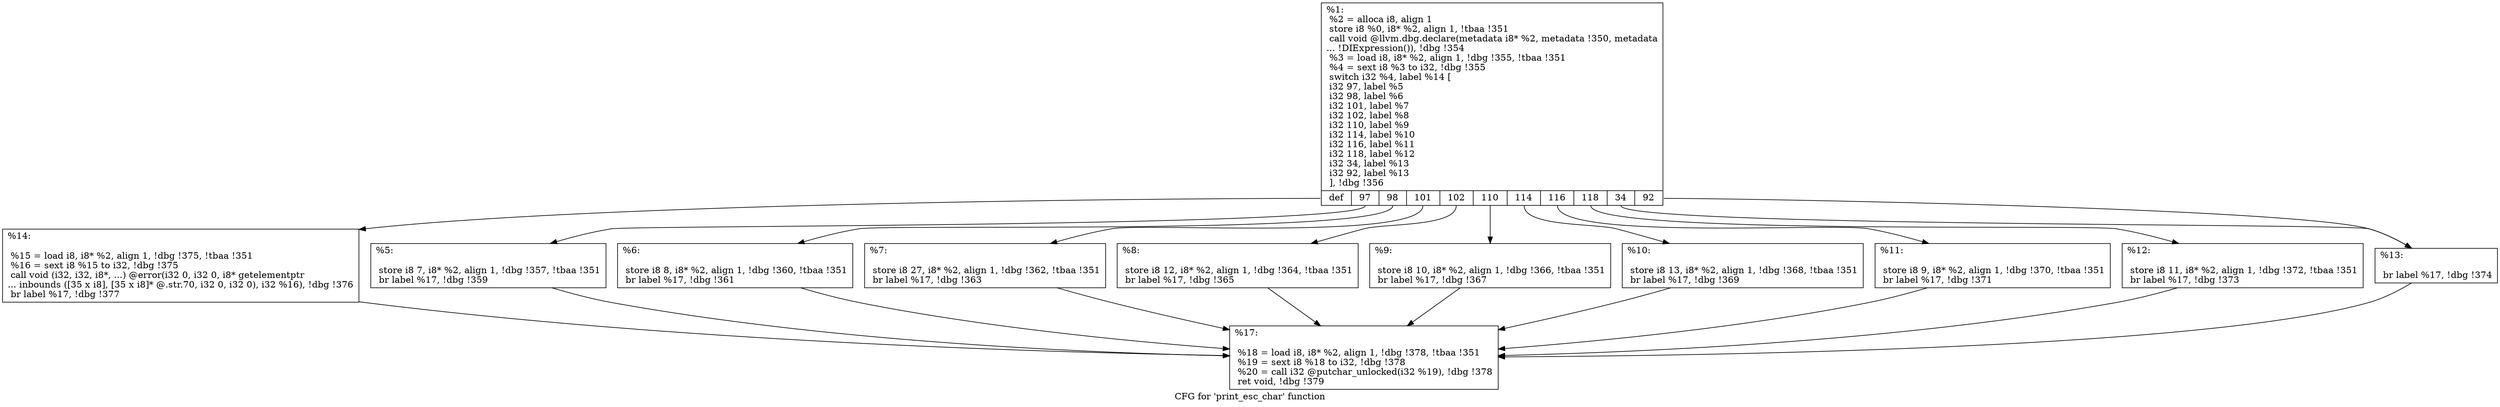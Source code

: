 digraph "CFG for 'print_esc_char' function" {
	label="CFG for 'print_esc_char' function";

	Node0x12e4790 [shape=record,label="{%1:\l  %2 = alloca i8, align 1\l  store i8 %0, i8* %2, align 1, !tbaa !351\l  call void @llvm.dbg.declare(metadata i8* %2, metadata !350, metadata\l... !DIExpression()), !dbg !354\l  %3 = load i8, i8* %2, align 1, !dbg !355, !tbaa !351\l  %4 = sext i8 %3 to i32, !dbg !355\l  switch i32 %4, label %14 [\l    i32 97, label %5\l    i32 98, label %6\l    i32 101, label %7\l    i32 102, label %8\l    i32 110, label %9\l    i32 114, label %10\l    i32 116, label %11\l    i32 118, label %12\l    i32 34, label %13\l    i32 92, label %13\l  ], !dbg !356\l|{<s0>def|<s1>97|<s2>98|<s3>101|<s4>102|<s5>110|<s6>114|<s7>116|<s8>118|<s9>34|<s10>92}}"];
	Node0x12e4790:s0 -> Node0x12e5110;
	Node0x12e4790:s1 -> Node0x12e4e40;
	Node0x12e4790:s2 -> Node0x12e4e90;
	Node0x12e4790:s3 -> Node0x12e4ee0;
	Node0x12e4790:s4 -> Node0x12e4f30;
	Node0x12e4790:s5 -> Node0x12e4f80;
	Node0x12e4790:s6 -> Node0x12e4fd0;
	Node0x12e4790:s7 -> Node0x12e5020;
	Node0x12e4790:s8 -> Node0x12e5070;
	Node0x12e4790:s9 -> Node0x12e50c0;
	Node0x12e4790:s10 -> Node0x12e50c0;
	Node0x12e4e40 [shape=record,label="{%5:\l\l  store i8 7, i8* %2, align 1, !dbg !357, !tbaa !351\l  br label %17, !dbg !359\l}"];
	Node0x12e4e40 -> Node0x12e5160;
	Node0x12e4e90 [shape=record,label="{%6:\l\l  store i8 8, i8* %2, align 1, !dbg !360, !tbaa !351\l  br label %17, !dbg !361\l}"];
	Node0x12e4e90 -> Node0x12e5160;
	Node0x12e4ee0 [shape=record,label="{%7:\l\l  store i8 27, i8* %2, align 1, !dbg !362, !tbaa !351\l  br label %17, !dbg !363\l}"];
	Node0x12e4ee0 -> Node0x12e5160;
	Node0x12e4f30 [shape=record,label="{%8:\l\l  store i8 12, i8* %2, align 1, !dbg !364, !tbaa !351\l  br label %17, !dbg !365\l}"];
	Node0x12e4f30 -> Node0x12e5160;
	Node0x12e4f80 [shape=record,label="{%9:\l\l  store i8 10, i8* %2, align 1, !dbg !366, !tbaa !351\l  br label %17, !dbg !367\l}"];
	Node0x12e4f80 -> Node0x12e5160;
	Node0x12e4fd0 [shape=record,label="{%10:\l\l  store i8 13, i8* %2, align 1, !dbg !368, !tbaa !351\l  br label %17, !dbg !369\l}"];
	Node0x12e4fd0 -> Node0x12e5160;
	Node0x12e5020 [shape=record,label="{%11:\l\l  store i8 9, i8* %2, align 1, !dbg !370, !tbaa !351\l  br label %17, !dbg !371\l}"];
	Node0x12e5020 -> Node0x12e5160;
	Node0x12e5070 [shape=record,label="{%12:\l\l  store i8 11, i8* %2, align 1, !dbg !372, !tbaa !351\l  br label %17, !dbg !373\l}"];
	Node0x12e5070 -> Node0x12e5160;
	Node0x12e50c0 [shape=record,label="{%13:\l\l  br label %17, !dbg !374\l}"];
	Node0x12e50c0 -> Node0x12e5160;
	Node0x12e5110 [shape=record,label="{%14:\l\l  %15 = load i8, i8* %2, align 1, !dbg !375, !tbaa !351\l  %16 = sext i8 %15 to i32, !dbg !375\l  call void (i32, i32, i8*, ...) @error(i32 0, i32 0, i8* getelementptr\l... inbounds ([35 x i8], [35 x i8]* @.str.70, i32 0, i32 0), i32 %16), !dbg !376\l  br label %17, !dbg !377\l}"];
	Node0x12e5110 -> Node0x12e5160;
	Node0x12e5160 [shape=record,label="{%17:\l\l  %18 = load i8, i8* %2, align 1, !dbg !378, !tbaa !351\l  %19 = sext i8 %18 to i32, !dbg !378\l  %20 = call i32 @putchar_unlocked(i32 %19), !dbg !378\l  ret void, !dbg !379\l}"];
}
